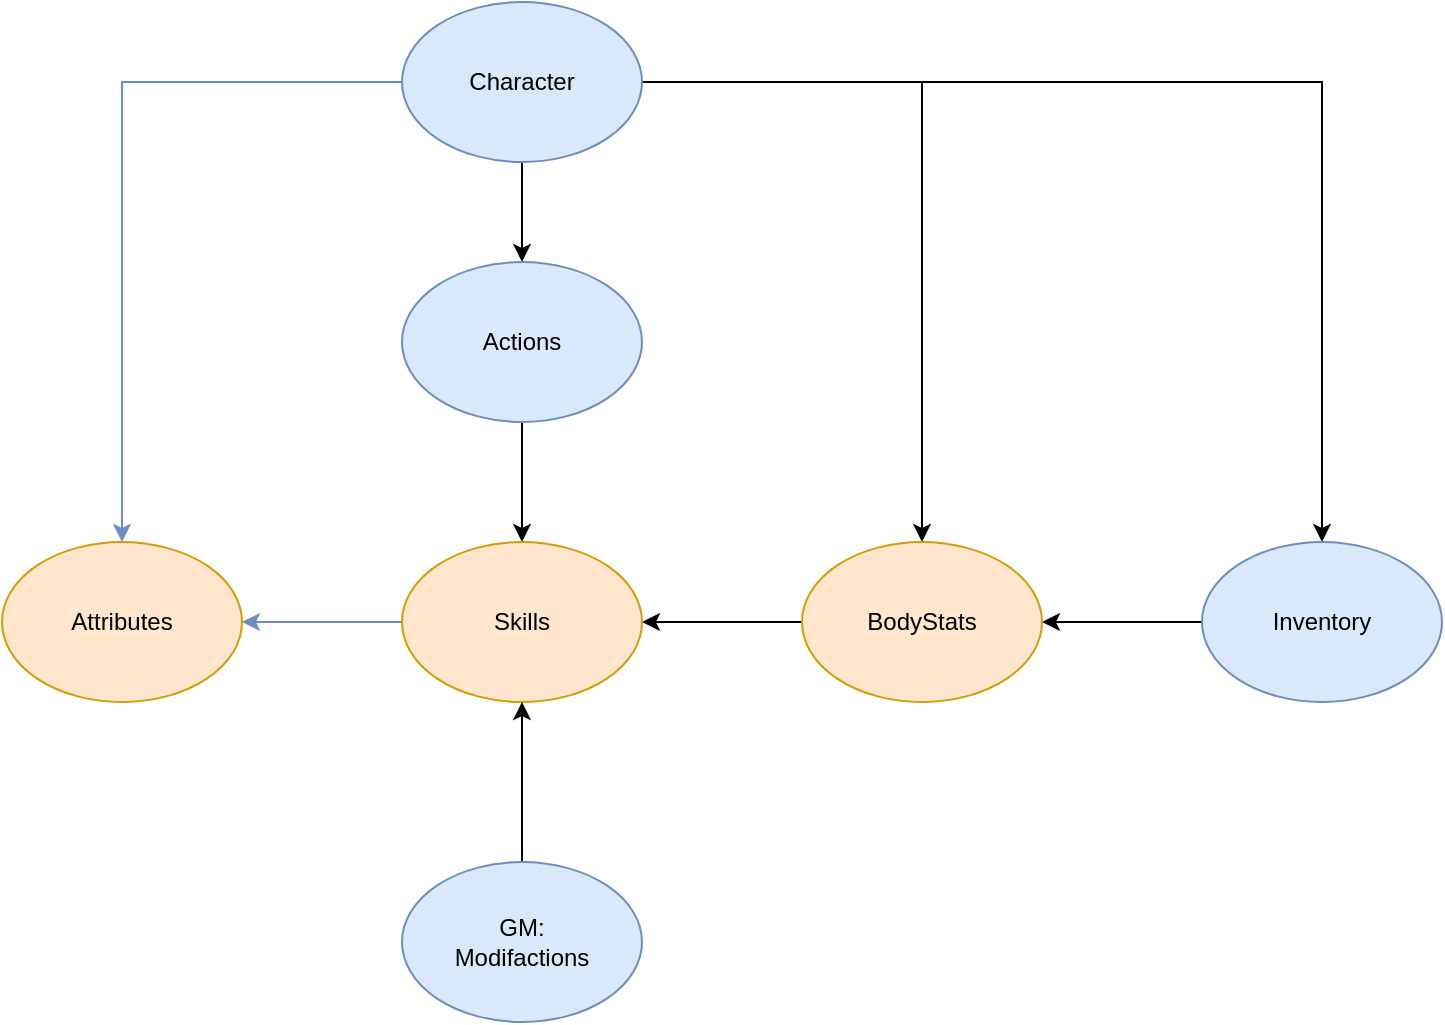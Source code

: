 <mxfile version="12.5.3" type="device"><diagram name="Page-1" id="42789a77-a242-8287-6e28-9cd8cfd52e62"><mxGraphModel dx="2169" dy="617" grid="1" gridSize="10" guides="1" tooltips="1" connect="1" arrows="1" fold="1" page="1" pageScale="1" pageWidth="1100" pageHeight="850" background="#ffffff" math="0" shadow="0"><root><mxCell id="0"/><mxCell id="1" parent="0"/><mxCell id="RaMI-bh-7gVlTRKWch1a-8" value="" style="edgeStyle=orthogonalEdgeStyle;rounded=0;orthogonalLoop=1;jettySize=auto;html=1;fillColor=#dae8fc;strokeColor=#6c8ebf;" edge="1" parent="1" source="RaMI-bh-7gVlTRKWch1a-2" target="RaMI-bh-7gVlTRKWch1a-7"><mxGeometry relative="1" as="geometry"/></mxCell><mxCell id="RaMI-bh-7gVlTRKWch1a-24" value="" style="edgeStyle=orthogonalEdgeStyle;rounded=0;orthogonalLoop=1;jettySize=auto;html=1;" edge="1" parent="1" source="RaMI-bh-7gVlTRKWch1a-2" target="RaMI-bh-7gVlTRKWch1a-23"><mxGeometry relative="1" as="geometry"/></mxCell><mxCell id="RaMI-bh-7gVlTRKWch1a-29" value="" style="edgeStyle=orthogonalEdgeStyle;rounded=0;orthogonalLoop=1;jettySize=auto;html=1;" edge="1" parent="1" source="RaMI-bh-7gVlTRKWch1a-2" target="RaMI-bh-7gVlTRKWch1a-28"><mxGeometry relative="1" as="geometry"/></mxCell><mxCell id="RaMI-bh-7gVlTRKWch1a-32" value="" style="edgeStyle=orthogonalEdgeStyle;rounded=0;orthogonalLoop=1;jettySize=auto;html=1;" edge="1" parent="1" source="RaMI-bh-7gVlTRKWch1a-2" target="RaMI-bh-7gVlTRKWch1a-31"><mxGeometry relative="1" as="geometry"/></mxCell><mxCell id="RaMI-bh-7gVlTRKWch1a-2" value="Character" style="ellipse;whiteSpace=wrap;html=1;fillColor=#dae8fc;strokeColor=#6c8ebf;" vertex="1" parent="1"><mxGeometry x="120" y="130" width="120" height="80" as="geometry"/></mxCell><mxCell id="RaMI-bh-7gVlTRKWch1a-33" value="" style="edgeStyle=orthogonalEdgeStyle;rounded=0;orthogonalLoop=1;jettySize=auto;html=1;" edge="1" parent="1" source="RaMI-bh-7gVlTRKWch1a-31" target="RaMI-bh-7gVlTRKWch1a-28"><mxGeometry relative="1" as="geometry"/></mxCell><mxCell id="RaMI-bh-7gVlTRKWch1a-31" value="Inventory" style="ellipse;whiteSpace=wrap;html=1;fillColor=#dae8fc;strokeColor=#6c8ebf;" vertex="1" parent="1"><mxGeometry x="520" y="400" width="120" height="80" as="geometry"/></mxCell><mxCell id="RaMI-bh-7gVlTRKWch1a-30" value="" style="edgeStyle=orthogonalEdgeStyle;rounded=0;orthogonalLoop=1;jettySize=auto;html=1;" edge="1" parent="1" source="RaMI-bh-7gVlTRKWch1a-28" target="RaMI-bh-7gVlTRKWch1a-9"><mxGeometry relative="1" as="geometry"/></mxCell><mxCell id="RaMI-bh-7gVlTRKWch1a-28" value="BodyStats" style="ellipse;whiteSpace=wrap;html=1;fillColor=#ffe6cc;strokeColor=#d79b00;" vertex="1" parent="1"><mxGeometry x="320" y="400" width="120" height="80" as="geometry"/></mxCell><mxCell id="RaMI-bh-7gVlTRKWch1a-25" value="" style="edgeStyle=orthogonalEdgeStyle;rounded=0;orthogonalLoop=1;jettySize=auto;html=1;" edge="1" parent="1" source="RaMI-bh-7gVlTRKWch1a-23" target="RaMI-bh-7gVlTRKWch1a-9"><mxGeometry relative="1" as="geometry"/></mxCell><mxCell id="RaMI-bh-7gVlTRKWch1a-23" value="Actions" style="ellipse;whiteSpace=wrap;html=1;fillColor=#dae8fc;strokeColor=#6c8ebf;" vertex="1" parent="1"><mxGeometry x="120" y="260" width="120" height="80" as="geometry"/></mxCell><mxCell id="RaMI-bh-7gVlTRKWch1a-11" value="" style="edgeStyle=orthogonalEdgeStyle;rounded=0;orthogonalLoop=1;jettySize=auto;html=1;fillColor=#dae8fc;strokeColor=#6c8ebf;" edge="1" parent="1" source="RaMI-bh-7gVlTRKWch1a-9" target="RaMI-bh-7gVlTRKWch1a-7"><mxGeometry relative="1" as="geometry"/></mxCell><mxCell id="RaMI-bh-7gVlTRKWch1a-9" value="Skills" style="ellipse;whiteSpace=wrap;html=1;fillColor=#ffe6cc;strokeColor=#d79b00;" vertex="1" parent="1"><mxGeometry x="120" y="400" width="120" height="80" as="geometry"/></mxCell><mxCell id="RaMI-bh-7gVlTRKWch1a-27" value="" style="edgeStyle=orthogonalEdgeStyle;rounded=0;orthogonalLoop=1;jettySize=auto;html=1;" edge="1" parent="1" source="RaMI-bh-7gVlTRKWch1a-19" target="RaMI-bh-7gVlTRKWch1a-9"><mxGeometry relative="1" as="geometry"><mxPoint x="180" y="480" as="targetPoint"/></mxGeometry></mxCell><mxCell id="RaMI-bh-7gVlTRKWch1a-19" value="GM:&lt;br&gt;Modifactions" style="ellipse;whiteSpace=wrap;html=1;fillColor=#dae8fc;strokeColor=#6c8ebf;" vertex="1" parent="1"><mxGeometry x="120" y="560" width="120" height="80" as="geometry"/></mxCell><mxCell id="RaMI-bh-7gVlTRKWch1a-7" value="Attributes" style="ellipse;whiteSpace=wrap;html=1;fillColor=#ffe6cc;strokeColor=#d79b00;" vertex="1" parent="1"><mxGeometry x="-80" y="400" width="120" height="80" as="geometry"/></mxCell></root></mxGraphModel></diagram></mxfile>